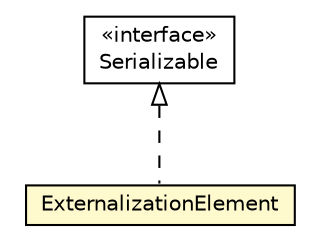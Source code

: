#!/usr/local/bin/dot
#
# Class diagram 
# Generated by UMLGraph version 5.1 (http://www.umlgraph.org/)
#

digraph G {
	edge [fontname="Helvetica",fontsize=10,labelfontname="Helvetica",labelfontsize=10];
	node [fontname="Helvetica",fontsize=10,shape=plaintext];
	nodesep=0.25;
	ranksep=0.5;
	// pt.ist.fenixframework.dml.ExternalizationElement
	c43832 [label=<<table title="pt.ist.fenixframework.dml.ExternalizationElement" border="0" cellborder="1" cellspacing="0" cellpadding="2" port="p" bgcolor="lemonChiffon" href="./ExternalizationElement.html">
		<tr><td><table border="0" cellspacing="0" cellpadding="1">
<tr><td align="center" balign="center"> ExternalizationElement </td></tr>
		</table></td></tr>
		</table>>, fontname="Helvetica", fontcolor="black", fontsize=10.0];
	//pt.ist.fenixframework.dml.ExternalizationElement implements java.io.Serializable
	c44119:p -> c43832:p [dir=back,arrowtail=empty,style=dashed];
	// java.io.Serializable
	c44119 [label=<<table title="java.io.Serializable" border="0" cellborder="1" cellspacing="0" cellpadding="2" port="p" href="http://java.sun.com/j2se/1.4.2/docs/api/java/io/Serializable.html">
		<tr><td><table border="0" cellspacing="0" cellpadding="1">
<tr><td align="center" balign="center"> &#171;interface&#187; </td></tr>
<tr><td align="center" balign="center"> Serializable </td></tr>
		</table></td></tr>
		</table>>, fontname="Helvetica", fontcolor="black", fontsize=10.0];
}

